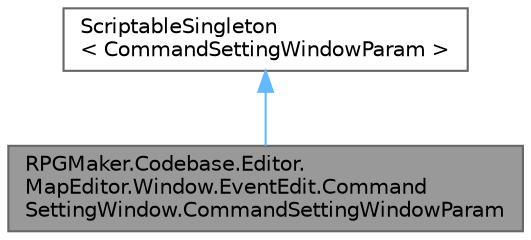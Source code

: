 digraph "RPGMaker.Codebase.Editor.MapEditor.Window.EventEdit.CommandSettingWindow.CommandSettingWindowParam"
{
 // LATEX_PDF_SIZE
  bgcolor="transparent";
  edge [fontname=Helvetica,fontsize=10,labelfontname=Helvetica,labelfontsize=10];
  node [fontname=Helvetica,fontsize=10,shape=box,height=0.2,width=0.4];
  Node1 [id="Node000001",label="RPGMaker.Codebase.Editor.\lMapEditor.Window.EventEdit.Command\lSettingWindow.CommandSettingWindowParam",height=0.2,width=0.4,color="gray40", fillcolor="grey60", style="filled", fontcolor="black",tooltip=" "];
  Node2 -> Node1 [id="edge1_Node000001_Node000002",dir="back",color="steelblue1",style="solid",tooltip=" "];
  Node2 [id="Node000002",label="ScriptableSingleton\l\< CommandSettingWindowParam \>",height=0.2,width=0.4,color="gray40", fillcolor="white", style="filled",tooltip=" "];
}
